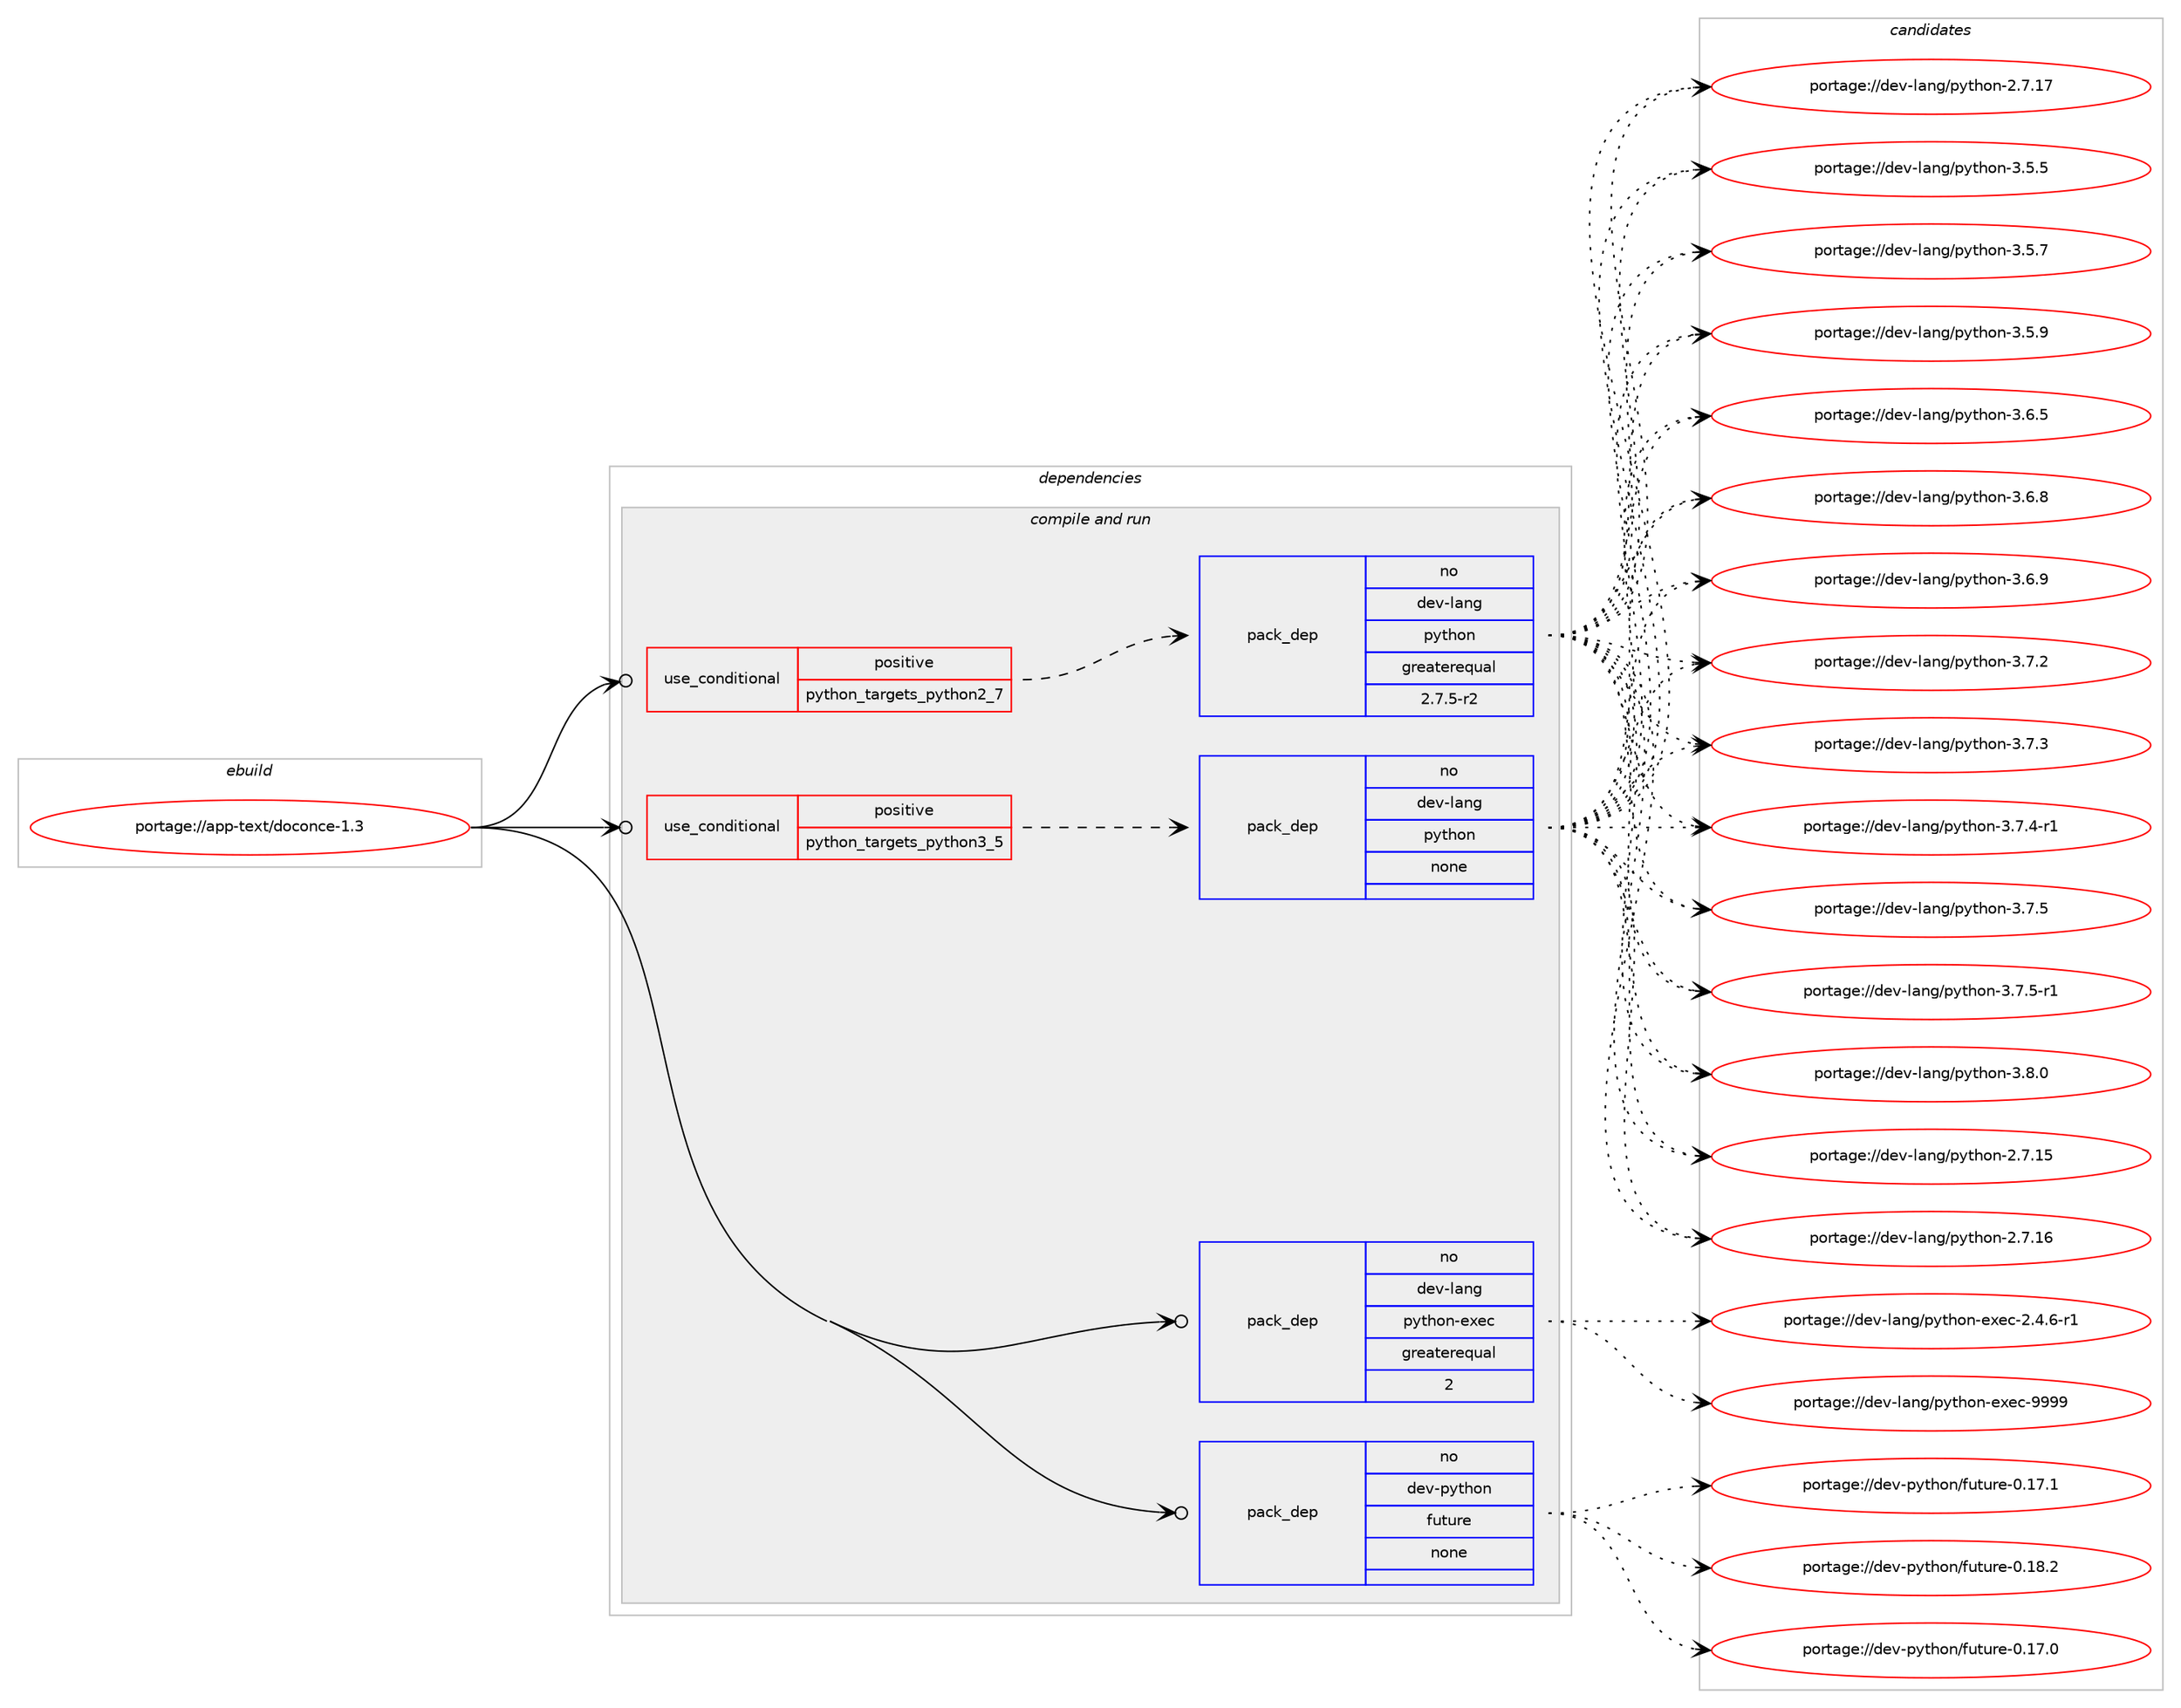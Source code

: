digraph prolog {

# *************
# Graph options
# *************

newrank=true;
concentrate=true;
compound=true;
graph [rankdir=LR,fontname=Helvetica,fontsize=10,ranksep=1.5];#, ranksep=2.5, nodesep=0.2];
edge  [arrowhead=vee];
node  [fontname=Helvetica,fontsize=10];

# **********
# The ebuild
# **********

subgraph cluster_leftcol {
color=gray;
label=<<i>ebuild</i>>;
id [label="portage://app-text/doconce-1.3", color=red, width=4, href="../app-text/doconce-1.3.svg"];
}

# ****************
# The dependencies
# ****************

subgraph cluster_midcol {
color=gray;
label=<<i>dependencies</i>>;
subgraph cluster_compile {
fillcolor="#eeeeee";
style=filled;
label=<<i>compile</i>>;
}
subgraph cluster_compileandrun {
fillcolor="#eeeeee";
style=filled;
label=<<i>compile and run</i>>;
subgraph cond10744 {
dependency43870 [label=<<TABLE BORDER="0" CELLBORDER="1" CELLSPACING="0" CELLPADDING="4"><TR><TD ROWSPAN="3" CELLPADDING="10">use_conditional</TD></TR><TR><TD>positive</TD></TR><TR><TD>python_targets_python2_7</TD></TR></TABLE>>, shape=none, color=red];
subgraph pack32382 {
dependency43871 [label=<<TABLE BORDER="0" CELLBORDER="1" CELLSPACING="0" CELLPADDING="4" WIDTH="220"><TR><TD ROWSPAN="6" CELLPADDING="30">pack_dep</TD></TR><TR><TD WIDTH="110">no</TD></TR><TR><TD>dev-lang</TD></TR><TR><TD>python</TD></TR><TR><TD>greaterequal</TD></TR><TR><TD>2.7.5-r2</TD></TR></TABLE>>, shape=none, color=blue];
}
dependency43870:e -> dependency43871:w [weight=20,style="dashed",arrowhead="vee"];
}
id:e -> dependency43870:w [weight=20,style="solid",arrowhead="odotvee"];
subgraph cond10745 {
dependency43872 [label=<<TABLE BORDER="0" CELLBORDER="1" CELLSPACING="0" CELLPADDING="4"><TR><TD ROWSPAN="3" CELLPADDING="10">use_conditional</TD></TR><TR><TD>positive</TD></TR><TR><TD>python_targets_python3_5</TD></TR></TABLE>>, shape=none, color=red];
subgraph pack32383 {
dependency43873 [label=<<TABLE BORDER="0" CELLBORDER="1" CELLSPACING="0" CELLPADDING="4" WIDTH="220"><TR><TD ROWSPAN="6" CELLPADDING="30">pack_dep</TD></TR><TR><TD WIDTH="110">no</TD></TR><TR><TD>dev-lang</TD></TR><TR><TD>python</TD></TR><TR><TD>none</TD></TR><TR><TD></TD></TR></TABLE>>, shape=none, color=blue];
}
dependency43872:e -> dependency43873:w [weight=20,style="dashed",arrowhead="vee"];
}
id:e -> dependency43872:w [weight=20,style="solid",arrowhead="odotvee"];
subgraph pack32384 {
dependency43874 [label=<<TABLE BORDER="0" CELLBORDER="1" CELLSPACING="0" CELLPADDING="4" WIDTH="220"><TR><TD ROWSPAN="6" CELLPADDING="30">pack_dep</TD></TR><TR><TD WIDTH="110">no</TD></TR><TR><TD>dev-lang</TD></TR><TR><TD>python-exec</TD></TR><TR><TD>greaterequal</TD></TR><TR><TD>2</TD></TR></TABLE>>, shape=none, color=blue];
}
id:e -> dependency43874:w [weight=20,style="solid",arrowhead="odotvee"];
subgraph pack32385 {
dependency43875 [label=<<TABLE BORDER="0" CELLBORDER="1" CELLSPACING="0" CELLPADDING="4" WIDTH="220"><TR><TD ROWSPAN="6" CELLPADDING="30">pack_dep</TD></TR><TR><TD WIDTH="110">no</TD></TR><TR><TD>dev-python</TD></TR><TR><TD>future</TD></TR><TR><TD>none</TD></TR><TR><TD></TD></TR></TABLE>>, shape=none, color=blue];
}
id:e -> dependency43875:w [weight=20,style="solid",arrowhead="odotvee"];
}
subgraph cluster_run {
fillcolor="#eeeeee";
style=filled;
label=<<i>run</i>>;
}
}

# **************
# The candidates
# **************

subgraph cluster_choices {
rank=same;
color=gray;
label=<<i>candidates</i>>;

subgraph choice32382 {
color=black;
nodesep=1;
choiceportage10010111845108971101034711212111610411111045504655464953 [label="portage://dev-lang/python-2.7.15", color=red, width=4,href="../dev-lang/python-2.7.15.svg"];
choiceportage10010111845108971101034711212111610411111045504655464954 [label="portage://dev-lang/python-2.7.16", color=red, width=4,href="../dev-lang/python-2.7.16.svg"];
choiceportage10010111845108971101034711212111610411111045504655464955 [label="portage://dev-lang/python-2.7.17", color=red, width=4,href="../dev-lang/python-2.7.17.svg"];
choiceportage100101118451089711010347112121116104111110455146534653 [label="portage://dev-lang/python-3.5.5", color=red, width=4,href="../dev-lang/python-3.5.5.svg"];
choiceportage100101118451089711010347112121116104111110455146534655 [label="portage://dev-lang/python-3.5.7", color=red, width=4,href="../dev-lang/python-3.5.7.svg"];
choiceportage100101118451089711010347112121116104111110455146534657 [label="portage://dev-lang/python-3.5.9", color=red, width=4,href="../dev-lang/python-3.5.9.svg"];
choiceportage100101118451089711010347112121116104111110455146544653 [label="portage://dev-lang/python-3.6.5", color=red, width=4,href="../dev-lang/python-3.6.5.svg"];
choiceportage100101118451089711010347112121116104111110455146544656 [label="portage://dev-lang/python-3.6.8", color=red, width=4,href="../dev-lang/python-3.6.8.svg"];
choiceportage100101118451089711010347112121116104111110455146544657 [label="portage://dev-lang/python-3.6.9", color=red, width=4,href="../dev-lang/python-3.6.9.svg"];
choiceportage100101118451089711010347112121116104111110455146554650 [label="portage://dev-lang/python-3.7.2", color=red, width=4,href="../dev-lang/python-3.7.2.svg"];
choiceportage100101118451089711010347112121116104111110455146554651 [label="portage://dev-lang/python-3.7.3", color=red, width=4,href="../dev-lang/python-3.7.3.svg"];
choiceportage1001011184510897110103471121211161041111104551465546524511449 [label="portage://dev-lang/python-3.7.4-r1", color=red, width=4,href="../dev-lang/python-3.7.4-r1.svg"];
choiceportage100101118451089711010347112121116104111110455146554653 [label="portage://dev-lang/python-3.7.5", color=red, width=4,href="../dev-lang/python-3.7.5.svg"];
choiceportage1001011184510897110103471121211161041111104551465546534511449 [label="portage://dev-lang/python-3.7.5-r1", color=red, width=4,href="../dev-lang/python-3.7.5-r1.svg"];
choiceportage100101118451089711010347112121116104111110455146564648 [label="portage://dev-lang/python-3.8.0", color=red, width=4,href="../dev-lang/python-3.8.0.svg"];
dependency43871:e -> choiceportage10010111845108971101034711212111610411111045504655464953:w [style=dotted,weight="100"];
dependency43871:e -> choiceportage10010111845108971101034711212111610411111045504655464954:w [style=dotted,weight="100"];
dependency43871:e -> choiceportage10010111845108971101034711212111610411111045504655464955:w [style=dotted,weight="100"];
dependency43871:e -> choiceportage100101118451089711010347112121116104111110455146534653:w [style=dotted,weight="100"];
dependency43871:e -> choiceportage100101118451089711010347112121116104111110455146534655:w [style=dotted,weight="100"];
dependency43871:e -> choiceportage100101118451089711010347112121116104111110455146534657:w [style=dotted,weight="100"];
dependency43871:e -> choiceportage100101118451089711010347112121116104111110455146544653:w [style=dotted,weight="100"];
dependency43871:e -> choiceportage100101118451089711010347112121116104111110455146544656:w [style=dotted,weight="100"];
dependency43871:e -> choiceportage100101118451089711010347112121116104111110455146544657:w [style=dotted,weight="100"];
dependency43871:e -> choiceportage100101118451089711010347112121116104111110455146554650:w [style=dotted,weight="100"];
dependency43871:e -> choiceportage100101118451089711010347112121116104111110455146554651:w [style=dotted,weight="100"];
dependency43871:e -> choiceportage1001011184510897110103471121211161041111104551465546524511449:w [style=dotted,weight="100"];
dependency43871:e -> choiceportage100101118451089711010347112121116104111110455146554653:w [style=dotted,weight="100"];
dependency43871:e -> choiceportage1001011184510897110103471121211161041111104551465546534511449:w [style=dotted,weight="100"];
dependency43871:e -> choiceportage100101118451089711010347112121116104111110455146564648:w [style=dotted,weight="100"];
}
subgraph choice32383 {
color=black;
nodesep=1;
choiceportage10010111845108971101034711212111610411111045504655464953 [label="portage://dev-lang/python-2.7.15", color=red, width=4,href="../dev-lang/python-2.7.15.svg"];
choiceportage10010111845108971101034711212111610411111045504655464954 [label="portage://dev-lang/python-2.7.16", color=red, width=4,href="../dev-lang/python-2.7.16.svg"];
choiceportage10010111845108971101034711212111610411111045504655464955 [label="portage://dev-lang/python-2.7.17", color=red, width=4,href="../dev-lang/python-2.7.17.svg"];
choiceportage100101118451089711010347112121116104111110455146534653 [label="portage://dev-lang/python-3.5.5", color=red, width=4,href="../dev-lang/python-3.5.5.svg"];
choiceportage100101118451089711010347112121116104111110455146534655 [label="portage://dev-lang/python-3.5.7", color=red, width=4,href="../dev-lang/python-3.5.7.svg"];
choiceportage100101118451089711010347112121116104111110455146534657 [label="portage://dev-lang/python-3.5.9", color=red, width=4,href="../dev-lang/python-3.5.9.svg"];
choiceportage100101118451089711010347112121116104111110455146544653 [label="portage://dev-lang/python-3.6.5", color=red, width=4,href="../dev-lang/python-3.6.5.svg"];
choiceportage100101118451089711010347112121116104111110455146544656 [label="portage://dev-lang/python-3.6.8", color=red, width=4,href="../dev-lang/python-3.6.8.svg"];
choiceportage100101118451089711010347112121116104111110455146544657 [label="portage://dev-lang/python-3.6.9", color=red, width=4,href="../dev-lang/python-3.6.9.svg"];
choiceportage100101118451089711010347112121116104111110455146554650 [label="portage://dev-lang/python-3.7.2", color=red, width=4,href="../dev-lang/python-3.7.2.svg"];
choiceportage100101118451089711010347112121116104111110455146554651 [label="portage://dev-lang/python-3.7.3", color=red, width=4,href="../dev-lang/python-3.7.3.svg"];
choiceportage1001011184510897110103471121211161041111104551465546524511449 [label="portage://dev-lang/python-3.7.4-r1", color=red, width=4,href="../dev-lang/python-3.7.4-r1.svg"];
choiceportage100101118451089711010347112121116104111110455146554653 [label="portage://dev-lang/python-3.7.5", color=red, width=4,href="../dev-lang/python-3.7.5.svg"];
choiceportage1001011184510897110103471121211161041111104551465546534511449 [label="portage://dev-lang/python-3.7.5-r1", color=red, width=4,href="../dev-lang/python-3.7.5-r1.svg"];
choiceportage100101118451089711010347112121116104111110455146564648 [label="portage://dev-lang/python-3.8.0", color=red, width=4,href="../dev-lang/python-3.8.0.svg"];
dependency43873:e -> choiceportage10010111845108971101034711212111610411111045504655464953:w [style=dotted,weight="100"];
dependency43873:e -> choiceportage10010111845108971101034711212111610411111045504655464954:w [style=dotted,weight="100"];
dependency43873:e -> choiceportage10010111845108971101034711212111610411111045504655464955:w [style=dotted,weight="100"];
dependency43873:e -> choiceportage100101118451089711010347112121116104111110455146534653:w [style=dotted,weight="100"];
dependency43873:e -> choiceportage100101118451089711010347112121116104111110455146534655:w [style=dotted,weight="100"];
dependency43873:e -> choiceportage100101118451089711010347112121116104111110455146534657:w [style=dotted,weight="100"];
dependency43873:e -> choiceportage100101118451089711010347112121116104111110455146544653:w [style=dotted,weight="100"];
dependency43873:e -> choiceportage100101118451089711010347112121116104111110455146544656:w [style=dotted,weight="100"];
dependency43873:e -> choiceportage100101118451089711010347112121116104111110455146544657:w [style=dotted,weight="100"];
dependency43873:e -> choiceportage100101118451089711010347112121116104111110455146554650:w [style=dotted,weight="100"];
dependency43873:e -> choiceportage100101118451089711010347112121116104111110455146554651:w [style=dotted,weight="100"];
dependency43873:e -> choiceportage1001011184510897110103471121211161041111104551465546524511449:w [style=dotted,weight="100"];
dependency43873:e -> choiceportage100101118451089711010347112121116104111110455146554653:w [style=dotted,weight="100"];
dependency43873:e -> choiceportage1001011184510897110103471121211161041111104551465546534511449:w [style=dotted,weight="100"];
dependency43873:e -> choiceportage100101118451089711010347112121116104111110455146564648:w [style=dotted,weight="100"];
}
subgraph choice32384 {
color=black;
nodesep=1;
choiceportage10010111845108971101034711212111610411111045101120101994550465246544511449 [label="portage://dev-lang/python-exec-2.4.6-r1", color=red, width=4,href="../dev-lang/python-exec-2.4.6-r1.svg"];
choiceportage10010111845108971101034711212111610411111045101120101994557575757 [label="portage://dev-lang/python-exec-9999", color=red, width=4,href="../dev-lang/python-exec-9999.svg"];
dependency43874:e -> choiceportage10010111845108971101034711212111610411111045101120101994550465246544511449:w [style=dotted,weight="100"];
dependency43874:e -> choiceportage10010111845108971101034711212111610411111045101120101994557575757:w [style=dotted,weight="100"];
}
subgraph choice32385 {
color=black;
nodesep=1;
choiceportage100101118451121211161041111104710211711611711410145484649554648 [label="portage://dev-python/future-0.17.0", color=red, width=4,href="../dev-python/future-0.17.0.svg"];
choiceportage100101118451121211161041111104710211711611711410145484649554649 [label="portage://dev-python/future-0.17.1", color=red, width=4,href="../dev-python/future-0.17.1.svg"];
choiceportage100101118451121211161041111104710211711611711410145484649564650 [label="portage://dev-python/future-0.18.2", color=red, width=4,href="../dev-python/future-0.18.2.svg"];
dependency43875:e -> choiceportage100101118451121211161041111104710211711611711410145484649554648:w [style=dotted,weight="100"];
dependency43875:e -> choiceportage100101118451121211161041111104710211711611711410145484649554649:w [style=dotted,weight="100"];
dependency43875:e -> choiceportage100101118451121211161041111104710211711611711410145484649564650:w [style=dotted,weight="100"];
}
}

}

